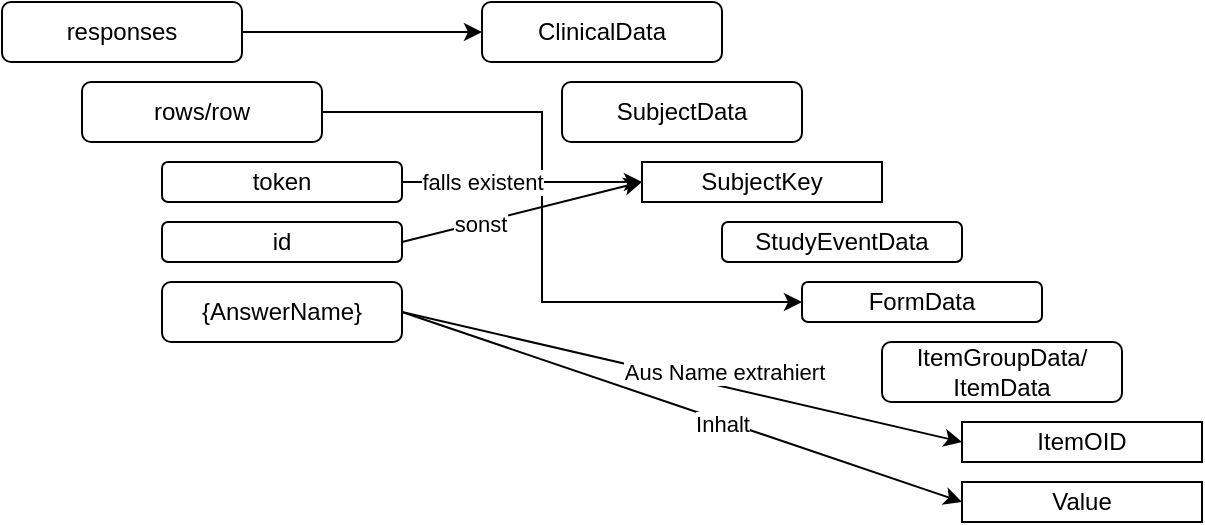 <mxfile version="14.6.13" type="device"><diagram id="KVciUxdQNrgcn62Sm5M9" name="Page-1"><mxGraphModel dx="677" dy="419" grid="1" gridSize="10" guides="1" tooltips="1" connect="1" arrows="1" fold="1" page="1" pageScale="1" pageWidth="850" pageHeight="1100" math="0" shadow="0"><root><mxCell id="0"/><mxCell id="1" parent="0"/><mxCell id="bUpEx6lgHl4pS2mk5EXB-13" style="edgeStyle=orthogonalEdgeStyle;rounded=0;orthogonalLoop=1;jettySize=auto;html=1;exitX=1;exitY=0.5;exitDx=0;exitDy=0;entryX=0;entryY=0.5;entryDx=0;entryDy=0;" parent="1" source="bUpEx6lgHl4pS2mk5EXB-1" target="bUpEx6lgHl4pS2mk5EXB-6" edge="1"><mxGeometry relative="1" as="geometry"/></mxCell><mxCell id="bUpEx6lgHl4pS2mk5EXB-1" value="responses" style="rounded=1;whiteSpace=wrap;html=1;" parent="1" vertex="1"><mxGeometry x="80" y="80" width="120" height="30" as="geometry"/></mxCell><mxCell id="bUpEx6lgHl4pS2mk5EXB-14" style="edgeStyle=orthogonalEdgeStyle;rounded=0;orthogonalLoop=1;jettySize=auto;html=1;exitX=1;exitY=0.5;exitDx=0;exitDy=0;entryX=0;entryY=0.5;entryDx=0;entryDy=0;" parent="1" source="bUpEx6lgHl4pS2mk5EXB-2" target="bUpEx6lgHl4pS2mk5EXB-9" edge="1"><mxGeometry relative="1" as="geometry"><Array as="points"><mxPoint x="350" y="135"/><mxPoint x="350" y="230"/></Array></mxGeometry></mxCell><mxCell id="bUpEx6lgHl4pS2mk5EXB-2" value="rows/row" style="rounded=1;whiteSpace=wrap;html=1;" parent="1" vertex="1"><mxGeometry x="120" y="120" width="120" height="30" as="geometry"/></mxCell><mxCell id="bUpEx6lgHl4pS2mk5EXB-15" style="rounded=0;orthogonalLoop=1;jettySize=auto;html=1;exitX=1;exitY=0.5;exitDx=0;exitDy=0;entryX=0;entryY=0.5;entryDx=0;entryDy=0;" parent="1" source="bUpEx6lgHl4pS2mk5EXB-3" target="bUpEx6lgHl4pS2mk5EXB-8" edge="1"><mxGeometry relative="1" as="geometry"/></mxCell><mxCell id="sOaMiVg8raips3Q74x8T-4" value="sonst" style="edgeLabel;html=1;align=center;verticalAlign=middle;resizable=0;points=[];" parent="bUpEx6lgHl4pS2mk5EXB-15" vertex="1" connectable="0"><mxGeometry x="-0.35" relative="1" as="geometry"><mxPoint as="offset"/></mxGeometry></mxCell><mxCell id="bUpEx6lgHl4pS2mk5EXB-3" value="id" style="rounded=1;whiteSpace=wrap;html=1;" parent="1" vertex="1"><mxGeometry x="160" y="190" width="120" height="20" as="geometry"/></mxCell><mxCell id="bUpEx6lgHl4pS2mk5EXB-16" style="edgeStyle=none;rounded=0;orthogonalLoop=1;jettySize=auto;html=1;exitX=1;exitY=0.5;exitDx=0;exitDy=0;entryX=0;entryY=0.5;entryDx=0;entryDy=0;" parent="1" source="bUpEx6lgHl4pS2mk5EXB-4" target="bUpEx6lgHl4pS2mk5EXB-11" edge="1"><mxGeometry relative="1" as="geometry"/></mxCell><mxCell id="bUpEx6lgHl4pS2mk5EXB-19" value="Aus Name extrahiert" style="edgeLabel;html=1;align=center;verticalAlign=middle;resizable=0;points=[];" parent="bUpEx6lgHl4pS2mk5EXB-16" vertex="1" connectable="0"><mxGeometry x="-0.141" relative="1" as="geometry"><mxPoint x="40" y="2" as="offset"/></mxGeometry></mxCell><mxCell id="bUpEx6lgHl4pS2mk5EXB-17" style="edgeStyle=none;rounded=0;orthogonalLoop=1;jettySize=auto;html=1;exitX=1;exitY=0.5;exitDx=0;exitDy=0;entryX=0;entryY=0.5;entryDx=0;entryDy=0;" parent="1" source="bUpEx6lgHl4pS2mk5EXB-4" target="bUpEx6lgHl4pS2mk5EXB-12" edge="1"><mxGeometry relative="1" as="geometry"/></mxCell><mxCell id="bUpEx6lgHl4pS2mk5EXB-18" value="Inhalt" style="edgeLabel;html=1;align=center;verticalAlign=middle;resizable=0;points=[];" parent="bUpEx6lgHl4pS2mk5EXB-17" vertex="1" connectable="0"><mxGeometry x="0.061" y="-2" relative="1" as="geometry"><mxPoint x="12" y="3" as="offset"/></mxGeometry></mxCell><mxCell id="bUpEx6lgHl4pS2mk5EXB-4" value="{AnswerName}" style="rounded=1;whiteSpace=wrap;html=1;" parent="1" vertex="1"><mxGeometry x="160" y="220" width="120" height="30" as="geometry"/></mxCell><mxCell id="bUpEx6lgHl4pS2mk5EXB-6" value="ClinicalData" style="rounded=1;whiteSpace=wrap;html=1;" parent="1" vertex="1"><mxGeometry x="320" y="80" width="120" height="30" as="geometry"/></mxCell><mxCell id="bUpEx6lgHl4pS2mk5EXB-7" value="SubjectData" style="rounded=1;whiteSpace=wrap;html=1;" parent="1" vertex="1"><mxGeometry x="360" y="120" width="120" height="30" as="geometry"/></mxCell><mxCell id="bUpEx6lgHl4pS2mk5EXB-8" value="SubjectKey" style="rounded=0;whiteSpace=wrap;html=1;" parent="1" vertex="1"><mxGeometry x="400" y="160" width="120" height="20" as="geometry"/></mxCell><mxCell id="bUpEx6lgHl4pS2mk5EXB-9" value="FormData" style="rounded=1;whiteSpace=wrap;html=1;" parent="1" vertex="1"><mxGeometry x="480" y="220" width="120" height="20" as="geometry"/></mxCell><mxCell id="bUpEx6lgHl4pS2mk5EXB-10" value="ItemGroupData/&lt;br&gt;ItemData" style="rounded=1;whiteSpace=wrap;html=1;" parent="1" vertex="1"><mxGeometry x="520" y="250" width="120" height="30" as="geometry"/></mxCell><mxCell id="bUpEx6lgHl4pS2mk5EXB-11" value="ItemOID" style="rounded=0;whiteSpace=wrap;html=1;" parent="1" vertex="1"><mxGeometry x="560" y="290" width="120" height="20" as="geometry"/></mxCell><mxCell id="bUpEx6lgHl4pS2mk5EXB-12" value="Value" style="rounded=0;whiteSpace=wrap;html=1;" parent="1" vertex="1"><mxGeometry x="560" y="320" width="120" height="20" as="geometry"/></mxCell><mxCell id="sOaMiVg8raips3Q74x8T-2" style="rounded=0;orthogonalLoop=1;jettySize=auto;html=1;exitX=1;exitY=0.5;exitDx=0;exitDy=0;entryX=0;entryY=0.5;entryDx=0;entryDy=0;" parent="1" source="sOaMiVg8raips3Q74x8T-1" target="bUpEx6lgHl4pS2mk5EXB-8" edge="1"><mxGeometry relative="1" as="geometry"/></mxCell><mxCell id="sOaMiVg8raips3Q74x8T-3" value="falls existent" style="edgeLabel;html=1;align=center;verticalAlign=middle;resizable=0;points=[];" parent="sOaMiVg8raips3Q74x8T-2" vertex="1" connectable="0"><mxGeometry x="-0.166" relative="1" as="geometry"><mxPoint x="-10" as="offset"/></mxGeometry></mxCell><mxCell id="sOaMiVg8raips3Q74x8T-1" value="token" style="rounded=1;whiteSpace=wrap;html=1;" parent="1" vertex="1"><mxGeometry x="160" y="160" width="120" height="20" as="geometry"/></mxCell><mxCell id="ApP0fMMn_LesOyewzFpk-1" value="StudyEventData" style="rounded=1;whiteSpace=wrap;html=1;" vertex="1" parent="1"><mxGeometry x="440" y="190" width="120" height="20" as="geometry"/></mxCell></root></mxGraphModel></diagram></mxfile>